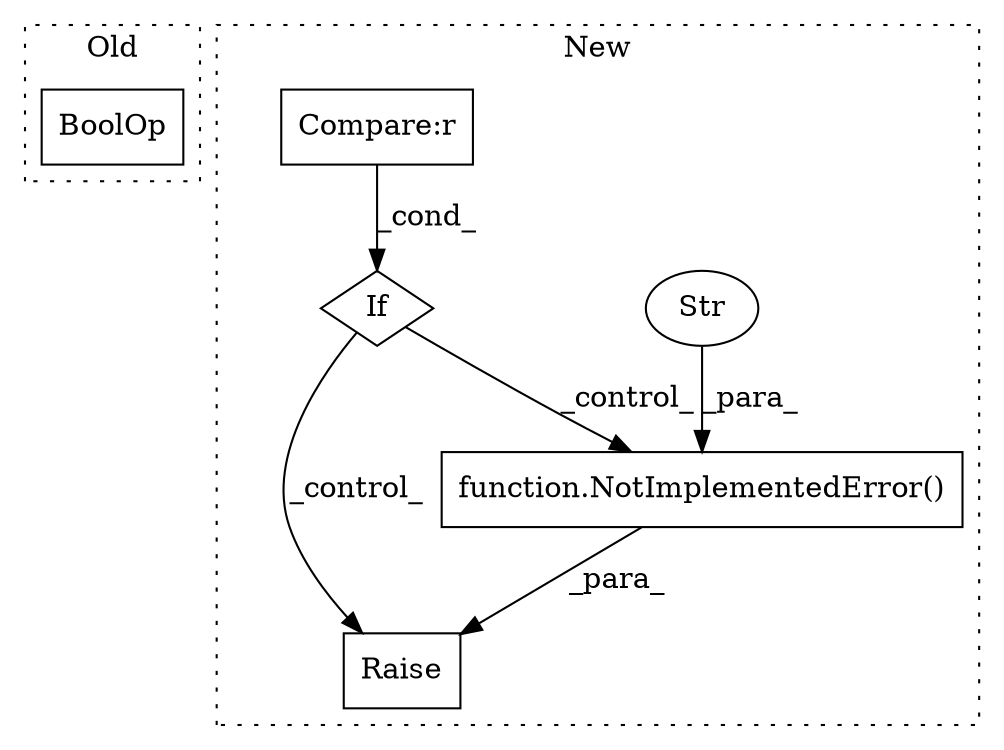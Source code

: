 digraph G {
subgraph cluster0 {
1 [label="BoolOp" a="72" s="56673" l="97" shape="box"];
label = "Old";
style="dotted";
}
subgraph cluster1 {
2 [label="function.NotImplementedError()" a="75" s="58466,58552" l="33,10" shape="box"];
3 [label="Str" a="66" s="58499" l="53" shape="ellipse"];
4 [label="Raise" a="91" s="58460" l="6" shape="box"];
5 [label="If" a="96" s="58324" l="0" shape="diamond"];
6 [label="Compare:r" a="40" s="58324" l="37" shape="box"];
label = "New";
style="dotted";
}
2 -> 4 [label="_para_"];
3 -> 2 [label="_para_"];
5 -> 2 [label="_control_"];
5 -> 4 [label="_control_"];
6 -> 5 [label="_cond_"];
}